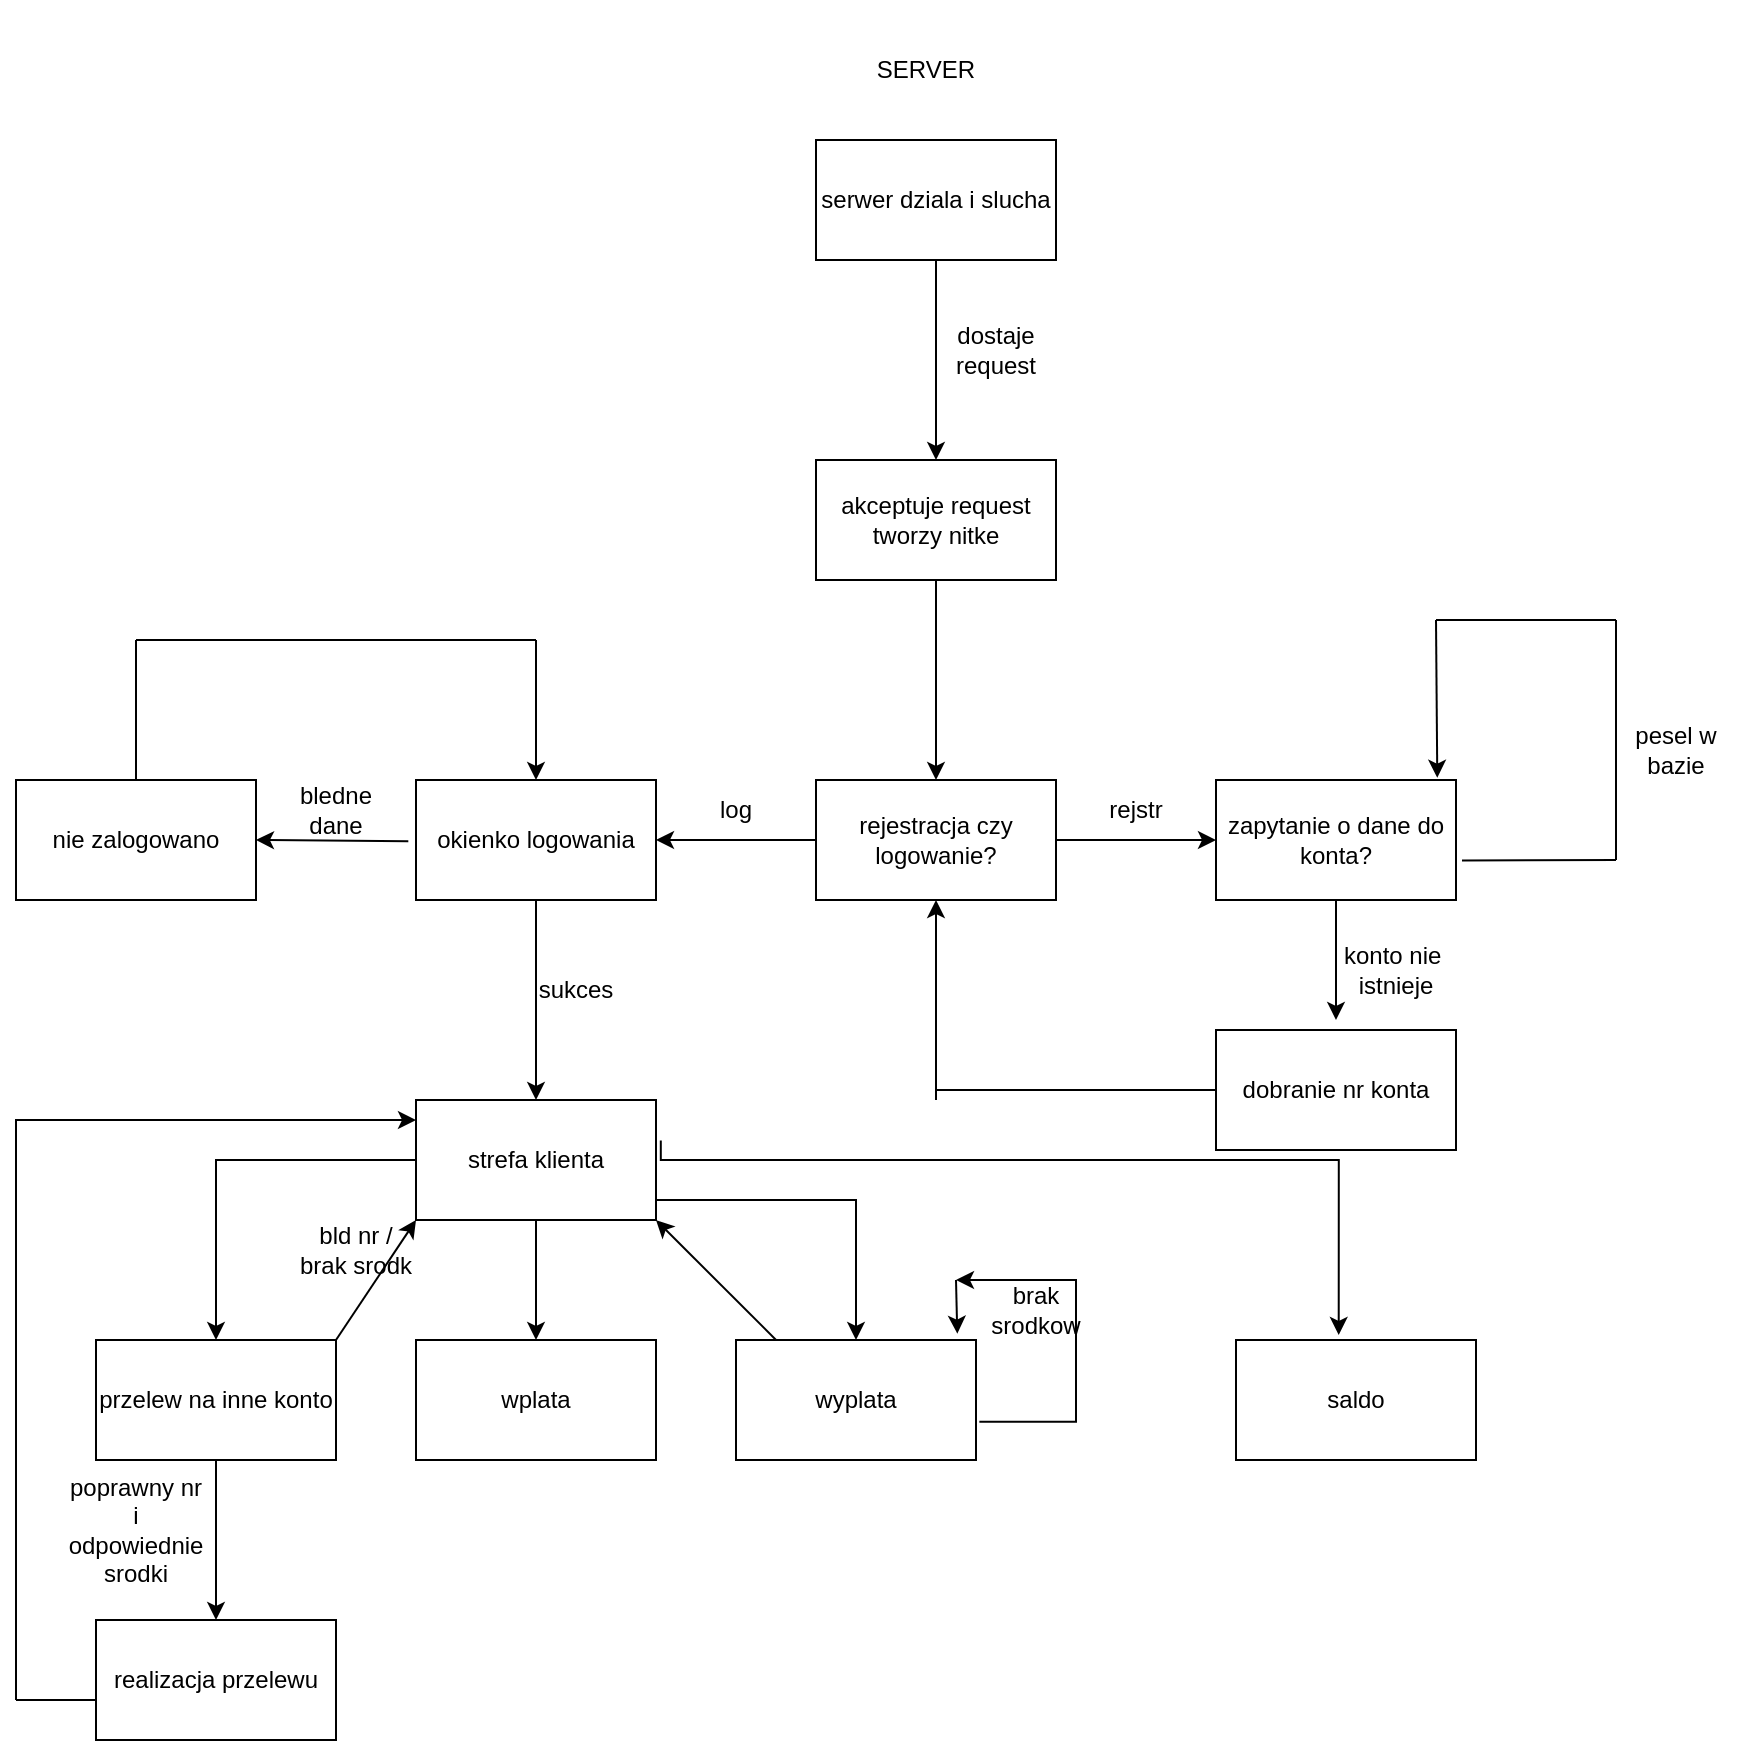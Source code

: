 <mxfile version="18.0.6" type="device"><diagram id="C5RBs43oDa-KdzZeNtuy" name="Page-1"><mxGraphModel dx="1808" dy="597" grid="1" gridSize="10" guides="1" tooltips="1" connect="1" arrows="1" fold="1" page="1" pageScale="1" pageWidth="827" pageHeight="1169" math="0" shadow="0"><root><mxCell id="WIyWlLk6GJQsqaUBKTNV-0"/><mxCell id="WIyWlLk6GJQsqaUBKTNV-1" parent="WIyWlLk6GJQsqaUBKTNV-0"/><mxCell id="rNQt9xcWkMKdWSvcJZT5-0" value="SERVER&lt;br&gt;" style="text;html=1;strokeColor=none;fillColor=none;align=center;verticalAlign=middle;whiteSpace=wrap;rounded=0;" vertex="1" parent="WIyWlLk6GJQsqaUBKTNV-1"><mxGeometry x="240" y="10" width="350" height="70" as="geometry"/></mxCell><mxCell id="rNQt9xcWkMKdWSvcJZT5-1" value="serwer dziala i slucha" style="rounded=0;whiteSpace=wrap;html=1;" vertex="1" parent="WIyWlLk6GJQsqaUBKTNV-1"><mxGeometry x="360" y="80" width="120" height="60" as="geometry"/></mxCell><mxCell id="rNQt9xcWkMKdWSvcJZT5-2" value="" style="endArrow=classic;html=1;rounded=0;exitX=0.5;exitY=1;exitDx=0;exitDy=0;" edge="1" parent="WIyWlLk6GJQsqaUBKTNV-1" source="rNQt9xcWkMKdWSvcJZT5-1"><mxGeometry width="50" height="50" relative="1" as="geometry"><mxPoint x="370" y="200" as="sourcePoint"/><mxPoint x="420" y="240" as="targetPoint"/></mxGeometry></mxCell><mxCell id="rNQt9xcWkMKdWSvcJZT5-3" value="akceptuje request tworzy nitke" style="rounded=0;whiteSpace=wrap;html=1;" vertex="1" parent="WIyWlLk6GJQsqaUBKTNV-1"><mxGeometry x="360" y="240" width="120" height="60" as="geometry"/></mxCell><mxCell id="rNQt9xcWkMKdWSvcJZT5-4" value="dostaje request" style="text;html=1;strokeColor=none;fillColor=none;align=center;verticalAlign=middle;whiteSpace=wrap;rounded=0;" vertex="1" parent="WIyWlLk6GJQsqaUBKTNV-1"><mxGeometry x="420" y="170" width="60" height="30" as="geometry"/></mxCell><mxCell id="rNQt9xcWkMKdWSvcJZT5-5" value="" style="endArrow=classic;html=1;rounded=0;exitX=0.5;exitY=1;exitDx=0;exitDy=0;" edge="1" parent="WIyWlLk6GJQsqaUBKTNV-1" source="rNQt9xcWkMKdWSvcJZT5-3"><mxGeometry width="50" height="50" relative="1" as="geometry"><mxPoint x="370" y="410" as="sourcePoint"/><mxPoint x="420" y="400" as="targetPoint"/></mxGeometry></mxCell><mxCell id="rNQt9xcWkMKdWSvcJZT5-6" value="rejestracja czy logowanie?" style="rounded=0;whiteSpace=wrap;html=1;" vertex="1" parent="WIyWlLk6GJQsqaUBKTNV-1"><mxGeometry x="360" y="400" width="120" height="60" as="geometry"/></mxCell><mxCell id="rNQt9xcWkMKdWSvcJZT5-7" value="" style="endArrow=classic;html=1;rounded=0;exitX=0;exitY=0.5;exitDx=0;exitDy=0;" edge="1" parent="WIyWlLk6GJQsqaUBKTNV-1" source="rNQt9xcWkMKdWSvcJZT5-6"><mxGeometry width="50" height="50" relative="1" as="geometry"><mxPoint x="370" y="400" as="sourcePoint"/><mxPoint x="280" y="430" as="targetPoint"/></mxGeometry></mxCell><mxCell id="rNQt9xcWkMKdWSvcJZT5-8" value="" style="endArrow=classic;html=1;rounded=0;exitX=1;exitY=0.5;exitDx=0;exitDy=0;" edge="1" parent="WIyWlLk6GJQsqaUBKTNV-1" source="rNQt9xcWkMKdWSvcJZT5-6"><mxGeometry width="50" height="50" relative="1" as="geometry"><mxPoint x="370" y="400" as="sourcePoint"/><mxPoint x="560" y="430" as="targetPoint"/></mxGeometry></mxCell><mxCell id="rNQt9xcWkMKdWSvcJZT5-9" value="log" style="text;html=1;strokeColor=none;fillColor=none;align=center;verticalAlign=middle;whiteSpace=wrap;rounded=0;" vertex="1" parent="WIyWlLk6GJQsqaUBKTNV-1"><mxGeometry x="290" y="400" width="60" height="30" as="geometry"/></mxCell><mxCell id="rNQt9xcWkMKdWSvcJZT5-10" value="rejstr" style="text;html=1;strokeColor=none;fillColor=none;align=center;verticalAlign=middle;whiteSpace=wrap;rounded=0;" vertex="1" parent="WIyWlLk6GJQsqaUBKTNV-1"><mxGeometry x="490" y="400" width="60" height="30" as="geometry"/></mxCell><mxCell id="rNQt9xcWkMKdWSvcJZT5-11" value="okienko logowania" style="rounded=0;whiteSpace=wrap;html=1;" vertex="1" parent="WIyWlLk6GJQsqaUBKTNV-1"><mxGeometry x="160" y="400" width="120" height="60" as="geometry"/></mxCell><mxCell id="rNQt9xcWkMKdWSvcJZT5-12" value="" style="endArrow=classic;html=1;rounded=0;exitX=0.5;exitY=1;exitDx=0;exitDy=0;" edge="1" parent="WIyWlLk6GJQsqaUBKTNV-1" source="rNQt9xcWkMKdWSvcJZT5-11"><mxGeometry width="50" height="50" relative="1" as="geometry"><mxPoint x="370" y="520" as="sourcePoint"/><mxPoint x="220" y="560" as="targetPoint"/></mxGeometry></mxCell><mxCell id="rNQt9xcWkMKdWSvcJZT5-13" value="nie zalogowano" style="rounded=0;whiteSpace=wrap;html=1;" vertex="1" parent="WIyWlLk6GJQsqaUBKTNV-1"><mxGeometry x="-40" y="400" width="120" height="60" as="geometry"/></mxCell><mxCell id="rNQt9xcWkMKdWSvcJZT5-14" value="" style="endArrow=classic;html=1;rounded=0;exitX=-0.032;exitY=0.51;exitDx=0;exitDy=0;exitPerimeter=0;entryX=1;entryY=0.5;entryDx=0;entryDy=0;" edge="1" parent="WIyWlLk6GJQsqaUBKTNV-1" source="rNQt9xcWkMKdWSvcJZT5-11" target="rNQt9xcWkMKdWSvcJZT5-13"><mxGeometry width="50" height="50" relative="1" as="geometry"><mxPoint x="370" y="520" as="sourcePoint"/><mxPoint x="420" y="470" as="targetPoint"/></mxGeometry></mxCell><mxCell id="rNQt9xcWkMKdWSvcJZT5-15" value="bledne dane" style="text;html=1;strokeColor=none;fillColor=none;align=center;verticalAlign=middle;whiteSpace=wrap;rounded=0;" vertex="1" parent="WIyWlLk6GJQsqaUBKTNV-1"><mxGeometry x="90" y="400" width="60" height="30" as="geometry"/></mxCell><mxCell id="rNQt9xcWkMKdWSvcJZT5-16" value="" style="endArrow=none;html=1;rounded=0;exitX=0.5;exitY=0;exitDx=0;exitDy=0;" edge="1" parent="WIyWlLk6GJQsqaUBKTNV-1" source="rNQt9xcWkMKdWSvcJZT5-13"><mxGeometry width="50" height="50" relative="1" as="geometry"><mxPoint x="370" y="510" as="sourcePoint"/><mxPoint x="20" y="330" as="targetPoint"/></mxGeometry></mxCell><mxCell id="rNQt9xcWkMKdWSvcJZT5-17" value="" style="endArrow=none;html=1;rounded=0;" edge="1" parent="WIyWlLk6GJQsqaUBKTNV-1"><mxGeometry width="50" height="50" relative="1" as="geometry"><mxPoint x="20" y="330" as="sourcePoint"/><mxPoint x="220" y="330" as="targetPoint"/></mxGeometry></mxCell><mxCell id="rNQt9xcWkMKdWSvcJZT5-19" value="" style="endArrow=classic;html=1;rounded=0;entryX=0.5;entryY=0;entryDx=0;entryDy=0;" edge="1" parent="WIyWlLk6GJQsqaUBKTNV-1" target="rNQt9xcWkMKdWSvcJZT5-11"><mxGeometry width="50" height="50" relative="1" as="geometry"><mxPoint x="220" y="330" as="sourcePoint"/><mxPoint x="420" y="460" as="targetPoint"/></mxGeometry></mxCell><mxCell id="rNQt9xcWkMKdWSvcJZT5-20" value="strefa klienta" style="rounded=0;whiteSpace=wrap;html=1;" vertex="1" parent="WIyWlLk6GJQsqaUBKTNV-1"><mxGeometry x="160" y="560" width="120" height="60" as="geometry"/></mxCell><mxCell id="rNQt9xcWkMKdWSvcJZT5-21" value="sukces" style="text;html=1;strokeColor=none;fillColor=none;align=center;verticalAlign=middle;whiteSpace=wrap;rounded=0;" vertex="1" parent="WIyWlLk6GJQsqaUBKTNV-1"><mxGeometry x="210" y="490" width="60" height="30" as="geometry"/></mxCell><mxCell id="rNQt9xcWkMKdWSvcJZT5-22" value="zapytanie o dane do konta?" style="rounded=0;whiteSpace=wrap;html=1;" vertex="1" parent="WIyWlLk6GJQsqaUBKTNV-1"><mxGeometry x="560" y="400" width="120" height="60" as="geometry"/></mxCell><mxCell id="rNQt9xcWkMKdWSvcJZT5-23" value="" style="endArrow=classic;html=1;rounded=0;exitX=0.5;exitY=1;exitDx=0;exitDy=0;" edge="1" parent="WIyWlLk6GJQsqaUBKTNV-1" source="rNQt9xcWkMKdWSvcJZT5-22"><mxGeometry width="50" height="50" relative="1" as="geometry"><mxPoint x="370" y="500" as="sourcePoint"/><mxPoint x="620" y="520" as="targetPoint"/></mxGeometry></mxCell><mxCell id="rNQt9xcWkMKdWSvcJZT5-24" value="dobranie nr konta" style="rounded=0;whiteSpace=wrap;html=1;" vertex="1" parent="WIyWlLk6GJQsqaUBKTNV-1"><mxGeometry x="560" y="525" width="120" height="60" as="geometry"/></mxCell><mxCell id="rNQt9xcWkMKdWSvcJZT5-27" value="" style="endArrow=none;html=1;rounded=0;exitX=0;exitY=0.5;exitDx=0;exitDy=0;" edge="1" parent="WIyWlLk6GJQsqaUBKTNV-1" source="rNQt9xcWkMKdWSvcJZT5-24"><mxGeometry width="50" height="50" relative="1" as="geometry"><mxPoint x="370" y="500" as="sourcePoint"/><mxPoint x="420" y="555" as="targetPoint"/></mxGeometry></mxCell><mxCell id="rNQt9xcWkMKdWSvcJZT5-28" value="" style="endArrow=classic;html=1;rounded=0;" edge="1" parent="WIyWlLk6GJQsqaUBKTNV-1"><mxGeometry width="50" height="50" relative="1" as="geometry"><mxPoint x="420" y="560" as="sourcePoint"/><mxPoint x="420" y="460" as="targetPoint"/></mxGeometry></mxCell><mxCell id="rNQt9xcWkMKdWSvcJZT5-29" value="konto nie&amp;nbsp;&lt;br&gt;istnieje" style="text;html=1;strokeColor=none;fillColor=none;align=center;verticalAlign=middle;whiteSpace=wrap;rounded=0;" vertex="1" parent="WIyWlLk6GJQsqaUBKTNV-1"><mxGeometry x="620" y="480" width="60" height="30" as="geometry"/></mxCell><mxCell id="rNQt9xcWkMKdWSvcJZT5-35" value="pesel w bazie" style="text;html=1;strokeColor=none;fillColor=none;align=center;verticalAlign=middle;whiteSpace=wrap;rounded=0;" vertex="1" parent="WIyWlLk6GJQsqaUBKTNV-1"><mxGeometry x="760" y="370" width="60" height="30" as="geometry"/></mxCell><mxCell id="rNQt9xcWkMKdWSvcJZT5-36" value="" style="endArrow=classic;html=1;rounded=0;entryX=0.922;entryY=-0.019;entryDx=0;entryDy=0;entryPerimeter=0;" edge="1" parent="WIyWlLk6GJQsqaUBKTNV-1" target="rNQt9xcWkMKdWSvcJZT5-22"><mxGeometry width="50" height="50" relative="1" as="geometry"><mxPoint x="670" y="320" as="sourcePoint"/><mxPoint x="670" y="350" as="targetPoint"/></mxGeometry></mxCell><mxCell id="rNQt9xcWkMKdWSvcJZT5-37" value="" style="endArrow=none;html=1;rounded=0;" edge="1" parent="WIyWlLk6GJQsqaUBKTNV-1"><mxGeometry width="50" height="50" relative="1" as="geometry"><mxPoint x="760" y="320" as="sourcePoint"/><mxPoint x="760" y="440" as="targetPoint"/></mxGeometry></mxCell><mxCell id="rNQt9xcWkMKdWSvcJZT5-38" value="" style="endArrow=none;html=1;rounded=0;" edge="1" parent="WIyWlLk6GJQsqaUBKTNV-1"><mxGeometry width="50" height="50" relative="1" as="geometry"><mxPoint x="670" y="320" as="sourcePoint"/><mxPoint x="760" y="320" as="targetPoint"/></mxGeometry></mxCell><mxCell id="rNQt9xcWkMKdWSvcJZT5-39" value="" style="endArrow=none;html=1;rounded=0;exitX=1.025;exitY=0.671;exitDx=0;exitDy=0;exitPerimeter=0;" edge="1" parent="WIyWlLk6GJQsqaUBKTNV-1" source="rNQt9xcWkMKdWSvcJZT5-22"><mxGeometry width="50" height="50" relative="1" as="geometry"><mxPoint x="680" y="470" as="sourcePoint"/><mxPoint x="760" y="440" as="targetPoint"/></mxGeometry></mxCell><mxCell id="rNQt9xcWkMKdWSvcJZT5-40" value="przelew na inne konto" style="rounded=0;whiteSpace=wrap;html=1;" vertex="1" parent="WIyWlLk6GJQsqaUBKTNV-1"><mxGeometry y="680" width="120" height="60" as="geometry"/></mxCell><mxCell id="rNQt9xcWkMKdWSvcJZT5-41" value="wplata" style="rounded=0;whiteSpace=wrap;html=1;" vertex="1" parent="WIyWlLk6GJQsqaUBKTNV-1"><mxGeometry x="160" y="680" width="120" height="60" as="geometry"/></mxCell><mxCell id="rNQt9xcWkMKdWSvcJZT5-42" value="wyplata" style="rounded=0;whiteSpace=wrap;html=1;" vertex="1" parent="WIyWlLk6GJQsqaUBKTNV-1"><mxGeometry x="320" y="680" width="120" height="60" as="geometry"/></mxCell><mxCell id="rNQt9xcWkMKdWSvcJZT5-43" value="saldo" style="rounded=0;whiteSpace=wrap;html=1;" vertex="1" parent="WIyWlLk6GJQsqaUBKTNV-1"><mxGeometry x="570" y="680" width="120" height="60" as="geometry"/></mxCell><mxCell id="rNQt9xcWkMKdWSvcJZT5-45" value="" style="edgeStyle=segmentEdgeStyle;endArrow=classic;html=1;rounded=0;exitX=0;exitY=0.5;exitDx=0;exitDy=0;entryX=0.5;entryY=0;entryDx=0;entryDy=0;" edge="1" parent="WIyWlLk6GJQsqaUBKTNV-1" source="rNQt9xcWkMKdWSvcJZT5-20" target="rNQt9xcWkMKdWSvcJZT5-40"><mxGeometry width="50" height="50" relative="1" as="geometry"><mxPoint x="70" y="650" as="sourcePoint"/><mxPoint x="120" y="650" as="targetPoint"/><Array as="points"><mxPoint x="60" y="590"/></Array></mxGeometry></mxCell><mxCell id="rNQt9xcWkMKdWSvcJZT5-46" value="" style="endArrow=classic;html=1;rounded=0;exitX=0.5;exitY=1;exitDx=0;exitDy=0;" edge="1" parent="WIyWlLk6GJQsqaUBKTNV-1" source="rNQt9xcWkMKdWSvcJZT5-20" target="rNQt9xcWkMKdWSvcJZT5-41"><mxGeometry width="50" height="50" relative="1" as="geometry"><mxPoint x="200" y="680" as="sourcePoint"/><mxPoint x="250" y="630" as="targetPoint"/></mxGeometry></mxCell><mxCell id="rNQt9xcWkMKdWSvcJZT5-47" value="" style="edgeStyle=segmentEdgeStyle;endArrow=classic;html=1;rounded=0;exitX=1;exitY=0.5;exitDx=0;exitDy=0;entryX=0.5;entryY=0;entryDx=0;entryDy=0;" edge="1" parent="WIyWlLk6GJQsqaUBKTNV-1" source="rNQt9xcWkMKdWSvcJZT5-20" target="rNQt9xcWkMKdWSvcJZT5-42"><mxGeometry width="50" height="50" relative="1" as="geometry"><mxPoint x="340" y="650" as="sourcePoint"/><mxPoint x="390" y="600" as="targetPoint"/><Array as="points"><mxPoint x="280" y="610"/><mxPoint x="380" y="610"/></Array></mxGeometry></mxCell><mxCell id="rNQt9xcWkMKdWSvcJZT5-48" value="" style="edgeStyle=segmentEdgeStyle;endArrow=classic;html=1;rounded=0;exitX=1.02;exitY=0.337;exitDx=0;exitDy=0;exitPerimeter=0;entryX=0.428;entryY=-0.042;entryDx=0;entryDy=0;entryPerimeter=0;" edge="1" parent="WIyWlLk6GJQsqaUBKTNV-1" source="rNQt9xcWkMKdWSvcJZT5-20" target="rNQt9xcWkMKdWSvcJZT5-43"><mxGeometry width="50" height="50" relative="1" as="geometry"><mxPoint x="440" y="650" as="sourcePoint"/><mxPoint x="490" y="600" as="targetPoint"/><Array as="points"><mxPoint x="282" y="590"/><mxPoint x="621" y="590"/></Array></mxGeometry></mxCell><mxCell id="rNQt9xcWkMKdWSvcJZT5-52" value="" style="endArrow=classic;html=1;rounded=0;exitX=1;exitY=0;exitDx=0;exitDy=0;entryX=0;entryY=1;entryDx=0;entryDy=0;" edge="1" parent="WIyWlLk6GJQsqaUBKTNV-1" source="rNQt9xcWkMKdWSvcJZT5-40" target="rNQt9xcWkMKdWSvcJZT5-20"><mxGeometry width="50" height="50" relative="1" as="geometry"><mxPoint x="90" y="830" as="sourcePoint"/><mxPoint x="140" y="780" as="targetPoint"/></mxGeometry></mxCell><mxCell id="rNQt9xcWkMKdWSvcJZT5-53" value="bld nr /&lt;br&gt;brak srodk" style="text;html=1;strokeColor=none;fillColor=none;align=center;verticalAlign=middle;whiteSpace=wrap;rounded=0;" vertex="1" parent="WIyWlLk6GJQsqaUBKTNV-1"><mxGeometry x="100" y="620" width="60" height="30" as="geometry"/></mxCell><mxCell id="rNQt9xcWkMKdWSvcJZT5-54" value="realizacja przelewu" style="rounded=0;whiteSpace=wrap;html=1;" vertex="1" parent="WIyWlLk6GJQsqaUBKTNV-1"><mxGeometry y="820" width="120" height="60" as="geometry"/></mxCell><mxCell id="rNQt9xcWkMKdWSvcJZT5-55" value="" style="endArrow=classic;html=1;rounded=0;exitX=0.5;exitY=1;exitDx=0;exitDy=0;entryX=0.5;entryY=0;entryDx=0;entryDy=0;" edge="1" parent="WIyWlLk6GJQsqaUBKTNV-1" source="rNQt9xcWkMKdWSvcJZT5-40" target="rNQt9xcWkMKdWSvcJZT5-54"><mxGeometry width="50" height="50" relative="1" as="geometry"><mxPoint x="350" y="820" as="sourcePoint"/><mxPoint x="400" y="770" as="targetPoint"/></mxGeometry></mxCell><mxCell id="rNQt9xcWkMKdWSvcJZT5-56" value="poprawny nr i odpowiednie srodki" style="text;html=1;strokeColor=none;fillColor=none;align=center;verticalAlign=middle;whiteSpace=wrap;rounded=0;" vertex="1" parent="WIyWlLk6GJQsqaUBKTNV-1"><mxGeometry x="-10" y="760" width="60" height="30" as="geometry"/></mxCell><mxCell id="rNQt9xcWkMKdWSvcJZT5-62" value="" style="endArrow=classic;html=1;rounded=0;entryX=0;entryY=0.167;entryDx=0;entryDy=0;entryPerimeter=0;" edge="1" parent="WIyWlLk6GJQsqaUBKTNV-1" target="rNQt9xcWkMKdWSvcJZT5-20"><mxGeometry width="50" height="50" relative="1" as="geometry"><mxPoint x="-40" y="860" as="sourcePoint"/><mxPoint x="10" y="570" as="targetPoint"/><Array as="points"><mxPoint x="-40" y="570"/></Array></mxGeometry></mxCell><mxCell id="rNQt9xcWkMKdWSvcJZT5-63" value="" style="endArrow=none;html=1;rounded=0;" edge="1" parent="WIyWlLk6GJQsqaUBKTNV-1"><mxGeometry width="50" height="50" relative="1" as="geometry"><mxPoint x="-40" y="860" as="sourcePoint"/><mxPoint y="860" as="targetPoint"/></mxGeometry></mxCell><mxCell id="rNQt9xcWkMKdWSvcJZT5-65" value="" style="edgeStyle=elbowEdgeStyle;elbow=horizontal;endArrow=classic;html=1;rounded=0;exitX=1.014;exitY=0.682;exitDx=0;exitDy=0;exitPerimeter=0;" edge="1" parent="WIyWlLk6GJQsqaUBKTNV-1" source="rNQt9xcWkMKdWSvcJZT5-42"><mxGeometry width="50" height="50" relative="1" as="geometry"><mxPoint x="480" y="720" as="sourcePoint"/><mxPoint x="430" y="650" as="targetPoint"/><Array as="points"><mxPoint x="490" y="680"/></Array></mxGeometry></mxCell><mxCell id="rNQt9xcWkMKdWSvcJZT5-66" value="" style="endArrow=classic;html=1;rounded=0;entryX=0.922;entryY=-0.053;entryDx=0;entryDy=0;entryPerimeter=0;" edge="1" parent="WIyWlLk6GJQsqaUBKTNV-1" target="rNQt9xcWkMKdWSvcJZT5-42"><mxGeometry width="50" height="50" relative="1" as="geometry"><mxPoint x="430" y="650" as="sourcePoint"/><mxPoint x="400" y="750" as="targetPoint"/></mxGeometry></mxCell><mxCell id="rNQt9xcWkMKdWSvcJZT5-67" value="brak srodkow" style="text;html=1;strokeColor=none;fillColor=none;align=center;verticalAlign=middle;whiteSpace=wrap;rounded=0;" vertex="1" parent="WIyWlLk6GJQsqaUBKTNV-1"><mxGeometry x="440" y="650" width="60" height="30" as="geometry"/></mxCell><mxCell id="rNQt9xcWkMKdWSvcJZT5-68" value="" style="endArrow=classic;html=1;rounded=0;entryX=1;entryY=1;entryDx=0;entryDy=0;exitX=0.167;exitY=0;exitDx=0;exitDy=0;exitPerimeter=0;" edge="1" parent="WIyWlLk6GJQsqaUBKTNV-1" source="rNQt9xcWkMKdWSvcJZT5-42" target="rNQt9xcWkMKdWSvcJZT5-20"><mxGeometry width="50" height="50" relative="1" as="geometry"><mxPoint x="300" y="680" as="sourcePoint"/><mxPoint x="350" y="630" as="targetPoint"/></mxGeometry></mxCell></root></mxGraphModel></diagram></mxfile>